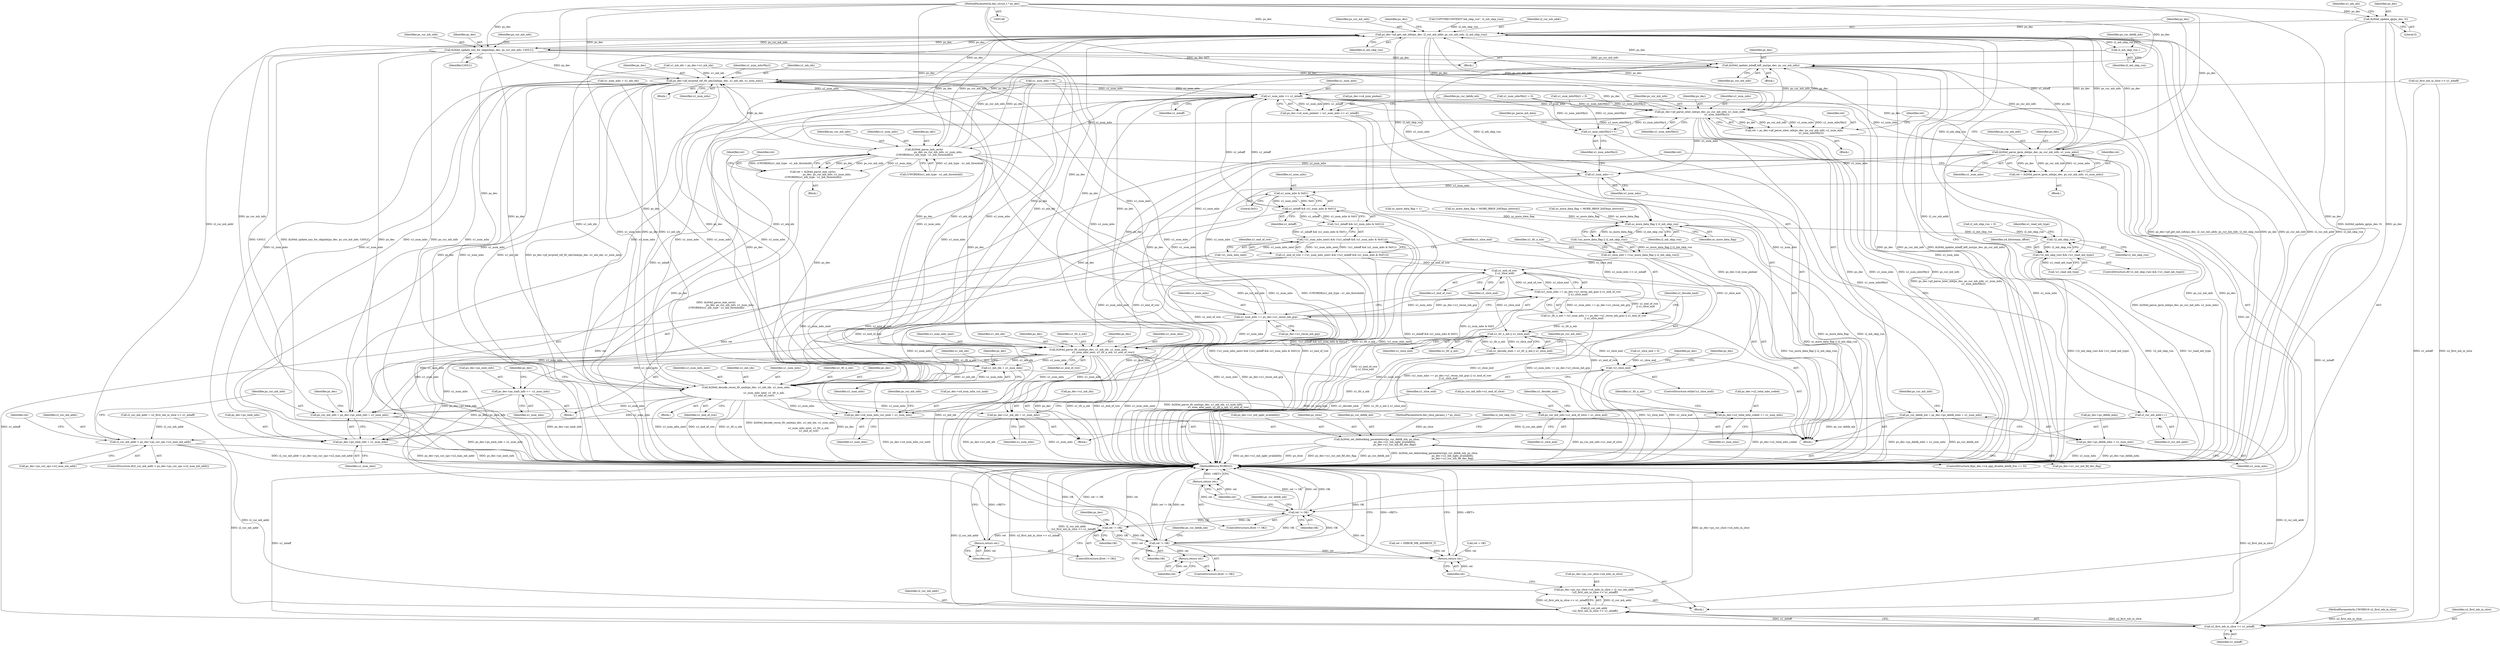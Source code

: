 digraph "0_Android_4a524d3a8ae9aa20c36430008e6bd429443f8f1d_3@API" {
"1000246" [label="(Call,ih264d_update_qp(ps_dec, 0))"];
"1000147" [label="(MethodParameterIn,dec_struct_t * ps_dec)"];
"1000411" [label="(Call,ps_dec->pf_get_mb_info(ps_dec, i2_cur_mb_addr, ps_cur_mb_info, i2_mb_skip_run))"];
"1000480" [label="(Call,ih264d_update_nnz_for_skipmb(ps_dec, ps_cur_mb_info, CAVLC))"];
"1000680" [label="(Call,ih264d_update_mbaff_left_nnz(ps_dec, ps_cur_mb_info))"];
"1000741" [label="(Call,ps_dec->pf_mvpred_ref_tfr_nby2mb(ps_dec, u1_mb_idx, u1_num_mbs))"];
"1000304" [label="(Call,ps_cur_mb_info = ps_dec->ps_nmb_info + u1_num_mbs)"];
"1000306" [label="(Call,ps_dec->ps_nmb_info + u1_num_mbs)"];
"1000311" [label="(Call,ps_dec->u4_num_mbs_cur_nmb = u1_num_mbs)"];
"1000325" [label="(Call,u1_num_mbs >> u1_mbaff)"];
"1000321" [label="(Call,ps_dec->u4_num_pmbair = (u1_num_mbs >> u1_mbaff))"];
"1000328" [label="(Call,ps_cur_deblk_mb = ps_dec->ps_deblk_mbn + u1_num_mbs)"];
"1000422" [label="(Call,ih264d_set_deblocking_parameters(ps_cur_deblk_mb, ps_slice,\n                                             ps_dec->u1_mb_ngbr_availablity,\n                                             ps_dec->u1_cur_mb_fld_dec_flag))"];
"1000330" [label="(Call,ps_dec->ps_deblk_mbn + u1_num_mbs)"];
"1000583" [label="(Call,ps_dec->pf_parse_inter_mb(ps_dec, ps_cur_mb_info, u1_num_mbs,\n                                          u1_num_mbsNby2))"];
"1000581" [label="(Call,ret = ps_dec->pf_parse_inter_mb(ps_dec, ps_cur_mb_info, u1_num_mbs,\n                                          u1_num_mbsNby2))"];
"1000589" [label="(Call,ret != OK)"];
"1000592" [label="(Return,return ret;)"];
"1000632" [label="(Call,ret != OK)"];
"1000635" [label="(Return,return ret;)"];
"1000656" [label="(Call,ret != OK)"];
"1000659" [label="(Return,return ret;)"];
"1000824" [label="(Return,return ret;)"];
"1000685" [label="(Call,u1_num_mbs++)"];
"1000708" [label="(Call,u1_num_mbs & 0x01)"];
"1000706" [label="(Call,u1_mbaff && (u1_num_mbs & 0x01))"];
"1000705" [label="(Call,!(u1_mbaff && (u1_num_mbs & 0x01)))"];
"1000702" [label="(Call,(!u1_num_mbs_next) && (!(u1_mbaff && (u1_num_mbs & 0x01))))"];
"1000700" [label="(Call,u1_end_of_row = (!u1_num_mbs_next) && (!(u1_mbaff && (u1_num_mbs & 0x01))))"];
"1000725" [label="(Call,u1_end_of_row\n || u1_slice_end)"];
"1000719" [label="(Call,(u1_num_mbs == ps_dec->u1_recon_mb_grp) || u1_end_of_row\n || u1_slice_end)"];
"1000717" [label="(Call,u1_tfr_n_mb = (u1_num_mbs == ps_dec->u1_recon_mb_grp) || u1_end_of_row\n || u1_slice_end)"];
"1000730" [label="(Call,u1_tfr_n_mb || u1_slice_end)"];
"1000280" [label="(Call,!u1_slice_end)"];
"1000728" [label="(Call,u1_decode_nmb = u1_tfr_n_mb || u1_slice_end)"];
"1000733" [label="(Call,ps_cur_mb_info->u1_end_of_slice = u1_slice_end)"];
"1000769" [label="(Call,ih264d_parse_tfr_nmb(ps_dec, u1_mb_idx, u1_num_mbs,\n                                     u1_num_mbs_next, u1_tfr_n_mb, u1_end_of_row))"];
"1000776" [label="(Call,ps_dec->ps_nmb_info +=  u1_num_mbs)"];
"1000790" [label="(Call,ps_dec->u2_total_mbs_coded += u1_num_mbs)"];
"1000800" [label="(Call,u1_mb_idx = u1_num_mbs)"];
"1000783" [label="(Call,ih264d_decode_recon_tfr_nmb(ps_dec, u1_mb_idx, u1_num_mbs,\n\n                                             u1_num_mbs_next, u1_tfr_n_mb,\n                                             u1_end_of_row))"];
"1000803" [label="(Call,ps_dec->u1_mb_idx = u1_num_mbs)"];
"1000821" [label="(Call,u2_first_mb_in_slice << u1_mbaff)"];
"1000819" [label="(Call,i2_cur_mb_addr\n - (u2_first_mb_in_slice << u1_mbaff))"];
"1000813" [label="(Call,ps_dec->ps_cur_slice->u4_mbs_in_slice = i2_cur_mb_addr\n - (u2_first_mb_in_slice << u1_mbaff))"];
"1000720" [label="(Call,u1_num_mbs == ps_dec->u1_recon_mb_grp)"];
"1000687" [label="(Call,u1_num_mbsNby2++)"];
"1000627" [label="(Call,ih264d_parse_ipcm_mb(ps_dec, ps_cur_mb_info, u1_num_mbs))"];
"1000625" [label="(Call,ret = ih264d_parse_ipcm_mb(ps_dec, ps_cur_mb_info, u1_num_mbs))"];
"1000646" [label="(Call,ih264d_parse_imb_cavlc(\n                                    ps_dec, ps_cur_mb_info, u1_num_mbs,\n (UWORD8)(u1_mb_type - u1_mb_threshold)))"];
"1000644" [label="(Call,ret = ih264d_parse_imb_cavlc(\n                                    ps_dec, ps_cur_mb_info, u1_num_mbs,\n (UWORD8)(u1_mb_type - u1_mb_threshold)))"];
"1000496" [label="(Call,i2_mb_skip_run--)"];
"1000714" [label="(Call,uc_more_data_flag || i2_mb_skip_run)"];
"1000352" [label="(Call,!i2_mb_skip_run)"];
"1000351" [label="(Call,(!i2_mb_skip_run) && (!u1_read_mb_type))"];
"1000713" [label="(Call,!(uc_more_data_flag || i2_mb_skip_run))"];
"1000711" [label="(Call,u1_slice_end = (!(uc_more_data_flag || i2_mb_skip_run)))"];
"1000683" [label="(Call,i2_cur_mb_addr++)"];
"1000292" [label="(Call,i2_cur_mb_addr > ps_dec->ps_cur_sps->u2_max_mb_addr)"];
"1000801" [label="(Identifier,u1_mb_idx)"];
"1000769" [label="(Call,ih264d_parse_tfr_nmb(ps_dec, u1_mb_idx, u1_num_mbs,\n                                     u1_num_mbs_next, u1_tfr_n_mb, u1_end_of_row))"];
"1000639" [label="(Identifier,ps_dec)"];
"1000778" [label="(Identifier,ps_dec)"];
"1000666" [label="(Call,uc_more_data_flag = MORE_RBSP_DATA(ps_bitstrm))"];
"1000414" [label="(Identifier,ps_cur_mb_info)"];
"1000706" [label="(Call,u1_mbaff && (u1_num_mbs & 0x01))"];
"1000583" [label="(Call,ps_dec->pf_parse_inter_mb(ps_dec, ps_cur_mb_info, u1_num_mbs,\n                                          u1_num_mbsNby2))"];
"1000775" [label="(Identifier,u1_end_of_row)"];
"1000800" [label="(Call,u1_mb_idx = u1_num_mbs)"];
"1000633" [label="(Identifier,ret)"];
"1000710" [label="(Literal,0x01)"];
"1000721" [label="(Identifier,u1_num_mbs)"];
"1000281" [label="(Identifier,u1_slice_end)"];
"1000649" [label="(Identifier,u1_num_mbs)"];
"1000270" [label="(Call,i2_mb_skip_run = 0)"];
"1000717" [label="(Call,u1_tfr_n_mb = (u1_num_mbs == ps_dec->u1_recon_mb_grp) || u1_end_of_row\n || u1_slice_end)"];
"1000659" [label="(Return,return ret;)"];
"1000716" [label="(Identifier,i2_mb_skip_run)"];
"1000713" [label="(Call,!(uc_more_data_flag || i2_mb_skip_run))"];
"1000708" [label="(Call,u1_num_mbs & 0x01)"];
"1000248" [label="(Literal,0)"];
"1000585" [label="(Identifier,ps_cur_mb_info)"];
"1000351" [label="(Call,(!i2_mb_skip_run) && (!u1_read_mb_type))"];
"1000334" [label="(Identifier,u1_num_mbs)"];
"1000681" [label="(Identifier,ps_dec)"];
"1000737" [label="(Identifier,u1_slice_end)"];
"1000634" [label="(Identifier,OK)"];
"1000423" [label="(Identifier,ps_cur_deblk_mb)"];
"1000632" [label="(Call,ret != OK)"];
"1000482" [label="(Identifier,ps_cur_mb_info)"];
"1000150" [label="(Block,)"];
"1000419" [label="(Identifier,ps_dec)"];
"1000823" [label="(Identifier,u1_mbaff)"];
"1000730" [label="(Call,u1_tfr_n_mb || u1_slice_end)"];
"1000280" [label="(Call,!u1_slice_end)"];
"1000785" [label="(Identifier,u1_mb_idx)"];
"1000777" [label="(Call,ps_dec->ps_nmb_info)"];
"1000355" [label="(Identifier,u1_read_mb_type)"];
"1000311" [label="(Call,ps_dec->u4_num_mbs_cur_nmb = u1_num_mbs)"];
"1000714" [label="(Call,uc_more_data_flag || i2_mb_skip_run)"];
"1000321" [label="(Call,ps_dec->u4_num_pmbair = (u1_num_mbs >> u1_mbaff))"];
"1000596" [label="(Identifier,ps_cur_deblk_mb)"];
"1000782" [label="(Block,)"];
"1000722" [label="(Call,ps_dec->u1_recon_mb_grp)"];
"1000587" [label="(Identifier,u1_num_mbsNby2)"];
"1000824" [label="(Return,return ret;)"];
"1000700" [label="(Call,u1_end_of_row = (!u1_num_mbs_next) && (!(u1_mbaff && (u1_num_mbs & 0x01))))"];
"1000246" [label="(Call,ih264d_update_qp(ps_dec, 0))"];
"1000627" [label="(Call,ih264d_parse_ipcm_mb(ps_dec, ps_cur_mb_info, u1_num_mbs))"];
"1000807" [label="(Identifier,u1_num_mbs)"];
"1000796" [label="(Identifier,u1_tfr_n_mb)"];
"1000331" [label="(Call,ps_dec->ps_deblk_mbn)"];
"1000786" [label="(Identifier,u1_num_mbs)"];
"1000804" [label="(Call,ps_dec->u1_mb_idx)"];
"1000728" [label="(Call,u1_decode_nmb = u1_tfr_n_mb || u1_slice_end)"];
"1000683" [label="(Call,i2_cur_mb_addr++)"];
"1000247" [label="(Identifier,ps_dec)"];
"1000727" [label="(Identifier,u1_slice_end)"];
"1000279" [label="(ControlStructure,while(!u1_slice_end))"];
"1000687" [label="(Call,u1_num_mbsNby2++)"];
"1000588" [label="(ControlStructure,if(ret != OK))"];
"1000746" [label="(Identifier,u1_num_mbsNby2)"];
"1000584" [label="(Identifier,ps_dec)"];
"1000745" [label="(Call,u1_num_mbsNby2 = 0)"];
"1000496" [label="(Call,i2_mb_skip_run--)"];
"1000313" [label="(Identifier,ps_dec)"];
"1000788" [label="(Identifier,u1_tfr_n_mb)"];
"1000147" [label="(MethodParameterIn,dec_struct_t * ps_dec)"];
"1000682" [label="(Identifier,ps_cur_mb_info)"];
"1000148" [label="(MethodParameterIn,dec_slice_params_t * ps_slice)"];
"1000732" [label="(Identifier,u1_slice_end)"];
"1000790" [label="(Call,ps_dec->u2_total_mbs_coded += u1_num_mbs)"];
"1000720" [label="(Call,u1_num_mbs == ps_dec->u1_recon_mb_grp)"];
"1000636" [label="(Identifier,ret)"];
"1000726" [label="(Identifier,u1_end_of_row)"];
"1000690" [label="(Identifier,ps_parse_mb_data)"];
"1000326" [label="(Identifier,u1_num_mbs)"];
"1000433" [label="(Block,)"];
"1000415" [label="(Identifier,i2_mb_skip_run)"];
"1000359" [label="(Identifier,u4_bitstream_offset)"];
"1000168" [label="(Call,u1_slice_end = 0)"];
"1000401" [label="(Call,COPYTHECONTEXT(\"mb_skip_run\", i2_mb_skip_run))"];
"1000805" [label="(Identifier,ps_dec)"];
"1000814" [label="(Call,ps_dec->ps_cur_slice->u4_mbs_in_slice)"];
"1000718" [label="(Identifier,u1_tfr_n_mb)"];
"1000702" [label="(Call,(!u1_num_mbs_next) && (!(u1_mbaff && (u1_num_mbs & 0x01))))"];
"1000734" [label="(Call,ps_cur_mb_info->u1_end_of_slice)"];
"1000789" [label="(Identifier,u1_end_of_row)"];
"1000743" [label="(Identifier,u1_mb_idx)"];
"1000593" [label="(Identifier,ret)"];
"1000304" [label="(Call,ps_cur_mb_info = ps_dec->ps_nmb_info + u1_num_mbs)"];
"1000644" [label="(Call,ret = ih264d_parse_imb_cavlc(\n                                    ps_dec, ps_cur_mb_info, u1_num_mbs,\n (UWORD8)(u1_mb_type - u1_mb_threshold)))"];
"1000286" [label="(Identifier,ps_dec)"];
"1000655" [label="(ControlStructure,if(ret != OK))"];
"1000774" [label="(Identifier,u1_tfr_n_mb)"];
"1000273" [label="(Call,uc_more_data_flag = 1)"];
"1000312" [label="(Call,ps_dec->u4_num_mbs_cur_nmb)"];
"1000149" [label="(MethodParameterIn,UWORD16 u2_first_mb_in_slice)"];
"1000315" [label="(Identifier,u1_num_mbs)"];
"1000581" [label="(Call,ret = ps_dec->pf_parse_inter_mb(ps_dec, ps_cur_mb_info, u1_num_mbs,\n                                          u1_num_mbsNby2))"];
"1000267" [label="(Call,u2_first_mb_in_slice << u1_mbaff)"];
"1000592" [label="(Return,return ret;)"];
"1000250" [label="(Identifier,u1_mb_idx)"];
"1000711" [label="(Call,u1_slice_end = (!(uc_more_data_flag || i2_mb_skip_run)))"];
"1000480" [label="(Call,ih264d_update_nnz_for_skipmb(ps_dec, ps_cur_mb_info, CAVLC))"];
"1000432" [label="(Identifier,i2_mb_skip_run)"];
"1000688" [label="(Identifier,u1_num_mbsNby2)"];
"1000733" [label="(Call,ps_cur_mb_info->u1_end_of_slice = u1_slice_end)"];
"1000350" [label="(ControlStructure,if((!i2_mb_skip_run) && (!u1_read_mb_type)))"];
"1000328" [label="(Call,ps_cur_deblk_mb = ps_dec->ps_deblk_mbn + u1_num_mbs)"];
"1000327" [label="(Identifier,u1_mbaff)"];
"1000822" [label="(Identifier,u2_first_mb_in_slice)"];
"1000685" [label="(Call,u1_num_mbs++)"];
"1000791" [label="(Call,ps_dec->u2_total_mbs_coded)"];
"1000770" [label="(Identifier,ps_dec)"];
"1000712" [label="(Identifier,u1_slice_end)"];
"1000647" [label="(Identifier,ps_dec)"];
"1000481" [label="(Identifier,ps_dec)"];
"1000650" [label="(Call,(UWORD8)(u1_mb_type - u1_mb_threshold))"];
"1000318" [label="(Identifier,ps_cur_mb_info)"];
"1000741" [label="(Call,ps_dec->pf_mvpred_ref_tfr_nby2mb(ps_dec, u1_mb_idx, u1_num_mbs))"];
"1000792" [label="(Identifier,ps_dec)"];
"1000802" [label="(Identifier,u1_num_mbs)"];
"1000729" [label="(Identifier,u1_decode_nmb)"];
"1000663" [label="(Identifier,ps_cur_deblk_mb)"];
"1000411" [label="(Call,ps_dec->pf_get_mb_info(ps_dec, i2_cur_mb_addr, ps_cur_mb_info, i2_mb_skip_run))"];
"1000703" [label="(Call,!u1_num_mbs_next)"];
"1000701" [label="(Identifier,u1_end_of_row)"];
"1000819" [label="(Call,i2_cur_mb_addr\n - (u2_first_mb_in_slice << u1_mbaff))"];
"1000820" [label="(Identifier,i2_cur_mb_addr)"];
"1000617" [label="(Block,)"];
"1000294" [label="(Call,ps_dec->ps_cur_sps->u2_max_mb_addr)"];
"1000282" [label="(Block,)"];
"1000305" [label="(Identifier,ps_cur_mb_info)"];
"1000740" [label="(Block,)"];
"1000744" [label="(Identifier,u1_num_mbs)"];
"1000292" [label="(Call,i2_cur_mb_addr > ps_dec->ps_cur_sps->u2_max_mb_addr)"];
"1000742" [label="(Identifier,ps_dec)"];
"1000735" [label="(Identifier,ps_cur_mb_info)"];
"1000582" [label="(Identifier,ret)"];
"1000784" [label="(Identifier,ps_dec)"];
"1000672" [label="(Identifier,ps_cur_deblk_mb)"];
"1000645" [label="(Identifier,ret)"];
"1000686" [label="(Identifier,u1_num_mbs)"];
"1000629" [label="(Identifier,ps_cur_mb_info)"];
"1000483" [label="(Identifier,CAVLC)"];
"1000325" [label="(Call,u1_num_mbs >> u1_mbaff)"];
"1000803" [label="(Call,ps_dec->u1_mb_idx = u1_num_mbs)"];
"1000825" [label="(Identifier,ret)"];
"1000209" [label="(Call,ret = OK)"];
"1000797" [label="(Call,u1_num_mbs = 0)"];
"1000794" [label="(Identifier,u1_num_mbs)"];
"1000353" [label="(Identifier,i2_mb_skip_run)"];
"1000731" [label="(Identifier,u1_tfr_n_mb)"];
"1000307" [label="(Call,ps_dec->ps_nmb_info)"];
"1000628" [label="(Identifier,ps_dec)"];
"1000630" [label="(Identifier,u1_num_mbs)"];
"1000249" [label="(Call,u1_mb_idx = ps_dec->u1_mb_idx)"];
"1000715" [label="(Identifier,uc_more_data_flag)"];
"1000487" [label="(Identifier,ps_cur_mb_info)"];
"1000625" [label="(Call,ret = ih264d_parse_ipcm_mb(ps_dec, ps_cur_mb_info, u1_num_mbs))"];
"1000643" [label="(Block,)"];
"1000631" [label="(ControlStructure,if(ret != OK))"];
"1000813" [label="(Call,ps_dec->ps_cur_slice->u4_mbs_in_slice = i2_cur_mb_addr\n - (u2_first_mb_in_slice << u1_mbaff))"];
"1000300" [label="(Call,ret = ERROR_MB_ADDRESS_T)"];
"1000293" [label="(Identifier,i2_cur_mb_addr)"];
"1000416" [label="(ControlStructure,if(ps_dec->u4_app_disable_deblk_frm == 0))"];
"1000707" [label="(Identifier,u1_mbaff)"];
"1000626" [label="(Identifier,ret)"];
"1000306" [label="(Call,ps_dec->ps_nmb_info + u1_num_mbs)"];
"1000425" [label="(Call,ps_dec->u1_mb_ngbr_availablity)"];
"1000301" [label="(Identifier,ret)"];
"1000646" [label="(Call,ih264d_parse_imb_cavlc(\n                                    ps_dec, ps_cur_mb_info, u1_num_mbs,\n (UWORD8)(u1_mb_type - u1_mb_threshold)))"];
"1000739" [label="(Identifier,u1_decode_nmb)"];
"1000428" [label="(Call,ps_dec->u1_cur_mb_fld_dec_flag)"];
"1000322" [label="(Call,ps_dec->u4_num_pmbair)"];
"1000719" [label="(Call,(u1_num_mbs == ps_dec->u1_recon_mb_grp) || u1_end_of_row\n || u1_slice_end)"];
"1000413" [label="(Identifier,i2_cur_mb_addr)"];
"1000590" [label="(Identifier,ret)"];
"1000330" [label="(Call,ps_dec->ps_deblk_mbn + u1_num_mbs)"];
"1000354" [label="(Call,!u1_read_mb_type)"];
"1000772" [label="(Identifier,u1_num_mbs)"];
"1000656" [label="(Call,ret != OK)"];
"1000810" [label="(Identifier,ps_dec)"];
"1000783" [label="(Call,ih264d_decode_recon_tfr_nmb(ps_dec, u1_mb_idx, u1_num_mbs,\n\n                                             u1_num_mbs_next, u1_tfr_n_mb,\n                                             u1_end_of_row))"];
"1000329" [label="(Identifier,ps_cur_deblk_mb)"];
"1000705" [label="(Call,!(u1_mbaff && (u1_num_mbs & 0x01)))"];
"1000589" [label="(Call,ret != OK)"];
"1000352" [label="(Call,!i2_mb_skip_run)"];
"1000291" [label="(ControlStructure,if(i2_cur_mb_addr > ps_dec->ps_cur_sps->u2_max_mb_addr))"];
"1000763" [label="(Block,)"];
"1000773" [label="(Identifier,u1_num_mbs_next)"];
"1000310" [label="(Identifier,u1_num_mbs)"];
"1000265" [label="(Call,i2_cur_mb_addr = u2_first_mb_in_slice << u1_mbaff)"];
"1000424" [label="(Identifier,ps_slice)"];
"1000412" [label="(Identifier,ps_dec)"];
"1000657" [label="(Identifier,ret)"];
"1000404" [label="(Call,uc_more_data_flag = MORE_RBSP_DATA(ps_bitstrm))"];
"1000780" [label="(Identifier,u1_num_mbs)"];
"1000658" [label="(Identifier,OK)"];
"1000586" [label="(Identifier,u1_num_mbs)"];
"1000771" [label="(Identifier,u1_mb_idx)"];
"1000648" [label="(Identifier,ps_cur_mb_info)"];
"1000768" [label="(Block,)"];
"1000679" [label="(Block,)"];
"1000660" [label="(Identifier,ret)"];
"1000337" [label="(Identifier,ps_cur_mb_info)"];
"1000573" [label="(Block,)"];
"1000591" [label="(Identifier,OK)"];
"1000635" [label="(Return,return ret;)"];
"1000497" [label="(Identifier,i2_mb_skip_run)"];
"1000684" [label="(Identifier,i2_cur_mb_addr)"];
"1000787" [label="(Identifier,u1_num_mbs_next)"];
"1000826" [label="(MethodReturn,WORD32)"];
"1000680" [label="(Call,ih264d_update_mbaff_left_nnz(ps_dec, ps_cur_mb_info))"];
"1000709" [label="(Identifier,u1_num_mbs)"];
"1000821" [label="(Call,u2_first_mb_in_slice << u1_mbaff)"];
"1000254" [label="(Call,u1_num_mbs = u1_mb_idx)"];
"1000257" [label="(Call,u1_num_mbsNby2 = 0)"];
"1000776" [label="(Call,ps_dec->ps_nmb_info +=  u1_num_mbs)"];
"1000725" [label="(Call,u1_end_of_row\n || u1_slice_end)"];
"1000422" [label="(Call,ih264d_set_deblocking_parameters(ps_cur_deblk_mb, ps_slice,\n                                             ps_dec->u1_mb_ngbr_availablity,\n                                             ps_dec->u1_cur_mb_fld_dec_flag))"];
"1000246" -> "1000150"  [label="AST: "];
"1000246" -> "1000248"  [label="CFG: "];
"1000247" -> "1000246"  [label="AST: "];
"1000248" -> "1000246"  [label="AST: "];
"1000250" -> "1000246"  [label="CFG: "];
"1000246" -> "1000826"  [label="DDG: ih264d_update_qp(ps_dec, 0)"];
"1000246" -> "1000826"  [label="DDG: ps_dec"];
"1000147" -> "1000246"  [label="DDG: ps_dec"];
"1000246" -> "1000411"  [label="DDG: ps_dec"];
"1000147" -> "1000146"  [label="AST: "];
"1000147" -> "1000826"  [label="DDG: ps_dec"];
"1000147" -> "1000411"  [label="DDG: ps_dec"];
"1000147" -> "1000480"  [label="DDG: ps_dec"];
"1000147" -> "1000583"  [label="DDG: ps_dec"];
"1000147" -> "1000627"  [label="DDG: ps_dec"];
"1000147" -> "1000646"  [label="DDG: ps_dec"];
"1000147" -> "1000680"  [label="DDG: ps_dec"];
"1000147" -> "1000741"  [label="DDG: ps_dec"];
"1000147" -> "1000769"  [label="DDG: ps_dec"];
"1000147" -> "1000783"  [label="DDG: ps_dec"];
"1000411" -> "1000282"  [label="AST: "];
"1000411" -> "1000415"  [label="CFG: "];
"1000412" -> "1000411"  [label="AST: "];
"1000413" -> "1000411"  [label="AST: "];
"1000414" -> "1000411"  [label="AST: "];
"1000415" -> "1000411"  [label="AST: "];
"1000419" -> "1000411"  [label="CFG: "];
"1000411" -> "1000826"  [label="DDG: ps_dec->pf_get_mb_info(ps_dec, i2_cur_mb_addr, ps_cur_mb_info, i2_mb_skip_run)"];
"1000411" -> "1000826"  [label="DDG: ps_dec"];
"1000411" -> "1000826"  [label="DDG: ps_cur_mb_info"];
"1000411" -> "1000826"  [label="DDG: i2_cur_mb_addr"];
"1000411" -> "1000826"  [label="DDG: i2_mb_skip_run"];
"1000741" -> "1000411"  [label="DDG: ps_dec"];
"1000680" -> "1000411"  [label="DDG: ps_dec"];
"1000646" -> "1000411"  [label="DDG: ps_dec"];
"1000583" -> "1000411"  [label="DDG: ps_dec"];
"1000627" -> "1000411"  [label="DDG: ps_dec"];
"1000480" -> "1000411"  [label="DDG: ps_dec"];
"1000783" -> "1000411"  [label="DDG: ps_dec"];
"1000769" -> "1000411"  [label="DDG: ps_dec"];
"1000292" -> "1000411"  [label="DDG: i2_cur_mb_addr"];
"1000304" -> "1000411"  [label="DDG: ps_cur_mb_info"];
"1000352" -> "1000411"  [label="DDG: i2_mb_skip_run"];
"1000401" -> "1000411"  [label="DDG: i2_mb_skip_run"];
"1000411" -> "1000480"  [label="DDG: ps_dec"];
"1000411" -> "1000480"  [label="DDG: ps_cur_mb_info"];
"1000411" -> "1000496"  [label="DDG: i2_mb_skip_run"];
"1000411" -> "1000583"  [label="DDG: ps_dec"];
"1000411" -> "1000583"  [label="DDG: ps_cur_mb_info"];
"1000411" -> "1000627"  [label="DDG: ps_dec"];
"1000411" -> "1000627"  [label="DDG: ps_cur_mb_info"];
"1000411" -> "1000646"  [label="DDG: ps_dec"];
"1000411" -> "1000646"  [label="DDG: ps_cur_mb_info"];
"1000411" -> "1000683"  [label="DDG: i2_cur_mb_addr"];
"1000411" -> "1000714"  [label="DDG: i2_mb_skip_run"];
"1000480" -> "1000433"  [label="AST: "];
"1000480" -> "1000483"  [label="CFG: "];
"1000481" -> "1000480"  [label="AST: "];
"1000482" -> "1000480"  [label="AST: "];
"1000483" -> "1000480"  [label="AST: "];
"1000487" -> "1000480"  [label="CFG: "];
"1000480" -> "1000826"  [label="DDG: CAVLC"];
"1000480" -> "1000826"  [label="DDG: ih264d_update_nnz_for_skipmb(ps_dec, ps_cur_mb_info, CAVLC)"];
"1000480" -> "1000826"  [label="DDG: ps_dec"];
"1000480" -> "1000826"  [label="DDG: ps_cur_mb_info"];
"1000480" -> "1000680"  [label="DDG: ps_dec"];
"1000480" -> "1000680"  [label="DDG: ps_cur_mb_info"];
"1000480" -> "1000741"  [label="DDG: ps_dec"];
"1000480" -> "1000769"  [label="DDG: ps_dec"];
"1000480" -> "1000783"  [label="DDG: ps_dec"];
"1000680" -> "1000679"  [label="AST: "];
"1000680" -> "1000682"  [label="CFG: "];
"1000681" -> "1000680"  [label="AST: "];
"1000682" -> "1000680"  [label="AST: "];
"1000684" -> "1000680"  [label="CFG: "];
"1000680" -> "1000826"  [label="DDG: ps_dec"];
"1000680" -> "1000826"  [label="DDG: ps_cur_mb_info"];
"1000680" -> "1000826"  [label="DDG: ih264d_update_mbaff_left_nnz(ps_dec, ps_cur_mb_info)"];
"1000646" -> "1000680"  [label="DDG: ps_dec"];
"1000646" -> "1000680"  [label="DDG: ps_cur_mb_info"];
"1000583" -> "1000680"  [label="DDG: ps_dec"];
"1000583" -> "1000680"  [label="DDG: ps_cur_mb_info"];
"1000627" -> "1000680"  [label="DDG: ps_dec"];
"1000627" -> "1000680"  [label="DDG: ps_cur_mb_info"];
"1000680" -> "1000741"  [label="DDG: ps_dec"];
"1000680" -> "1000769"  [label="DDG: ps_dec"];
"1000680" -> "1000783"  [label="DDG: ps_dec"];
"1000741" -> "1000740"  [label="AST: "];
"1000741" -> "1000744"  [label="CFG: "];
"1000742" -> "1000741"  [label="AST: "];
"1000743" -> "1000741"  [label="AST: "];
"1000744" -> "1000741"  [label="AST: "];
"1000746" -> "1000741"  [label="CFG: "];
"1000741" -> "1000826"  [label="DDG: ps_dec"];
"1000741" -> "1000826"  [label="DDG: u1_num_mbs"];
"1000741" -> "1000826"  [label="DDG: u1_mb_idx"];
"1000741" -> "1000826"  [label="DDG: ps_dec->pf_mvpred_ref_tfr_nby2mb(ps_dec, u1_mb_idx, u1_num_mbs)"];
"1000741" -> "1000304"  [label="DDG: u1_num_mbs"];
"1000741" -> "1000306"  [label="DDG: u1_num_mbs"];
"1000741" -> "1000311"  [label="DDG: u1_num_mbs"];
"1000741" -> "1000325"  [label="DDG: u1_num_mbs"];
"1000646" -> "1000741"  [label="DDG: ps_dec"];
"1000583" -> "1000741"  [label="DDG: ps_dec"];
"1000627" -> "1000741"  [label="DDG: ps_dec"];
"1000800" -> "1000741"  [label="DDG: u1_mb_idx"];
"1000249" -> "1000741"  [label="DDG: u1_mb_idx"];
"1000720" -> "1000741"  [label="DDG: u1_num_mbs"];
"1000741" -> "1000769"  [label="DDG: ps_dec"];
"1000741" -> "1000769"  [label="DDG: u1_mb_idx"];
"1000741" -> "1000769"  [label="DDG: u1_num_mbs"];
"1000741" -> "1000783"  [label="DDG: ps_dec"];
"1000741" -> "1000783"  [label="DDG: u1_mb_idx"];
"1000741" -> "1000783"  [label="DDG: u1_num_mbs"];
"1000304" -> "1000282"  [label="AST: "];
"1000304" -> "1000306"  [label="CFG: "];
"1000305" -> "1000304"  [label="AST: "];
"1000306" -> "1000304"  [label="AST: "];
"1000313" -> "1000304"  [label="CFG: "];
"1000304" -> "1000826"  [label="DDG: ps_dec->ps_nmb_info + u1_num_mbs"];
"1000776" -> "1000304"  [label="DDG: ps_dec->ps_nmb_info"];
"1000720" -> "1000304"  [label="DDG: u1_num_mbs"];
"1000254" -> "1000304"  [label="DDG: u1_num_mbs"];
"1000797" -> "1000304"  [label="DDG: u1_num_mbs"];
"1000783" -> "1000304"  [label="DDG: u1_num_mbs"];
"1000769" -> "1000304"  [label="DDG: u1_num_mbs"];
"1000306" -> "1000310"  [label="CFG: "];
"1000307" -> "1000306"  [label="AST: "];
"1000310" -> "1000306"  [label="AST: "];
"1000306" -> "1000826"  [label="DDG: ps_dec->ps_nmb_info"];
"1000776" -> "1000306"  [label="DDG: ps_dec->ps_nmb_info"];
"1000720" -> "1000306"  [label="DDG: u1_num_mbs"];
"1000254" -> "1000306"  [label="DDG: u1_num_mbs"];
"1000797" -> "1000306"  [label="DDG: u1_num_mbs"];
"1000783" -> "1000306"  [label="DDG: u1_num_mbs"];
"1000769" -> "1000306"  [label="DDG: u1_num_mbs"];
"1000311" -> "1000282"  [label="AST: "];
"1000311" -> "1000315"  [label="CFG: "];
"1000312" -> "1000311"  [label="AST: "];
"1000315" -> "1000311"  [label="AST: "];
"1000318" -> "1000311"  [label="CFG: "];
"1000311" -> "1000826"  [label="DDG: ps_dec->u4_num_mbs_cur_nmb"];
"1000720" -> "1000311"  [label="DDG: u1_num_mbs"];
"1000254" -> "1000311"  [label="DDG: u1_num_mbs"];
"1000797" -> "1000311"  [label="DDG: u1_num_mbs"];
"1000783" -> "1000311"  [label="DDG: u1_num_mbs"];
"1000769" -> "1000311"  [label="DDG: u1_num_mbs"];
"1000325" -> "1000321"  [label="AST: "];
"1000325" -> "1000327"  [label="CFG: "];
"1000326" -> "1000325"  [label="AST: "];
"1000327" -> "1000325"  [label="AST: "];
"1000321" -> "1000325"  [label="CFG: "];
"1000325" -> "1000826"  [label="DDG: u1_mbaff"];
"1000325" -> "1000321"  [label="DDG: u1_num_mbs"];
"1000325" -> "1000321"  [label="DDG: u1_mbaff"];
"1000720" -> "1000325"  [label="DDG: u1_num_mbs"];
"1000254" -> "1000325"  [label="DDG: u1_num_mbs"];
"1000797" -> "1000325"  [label="DDG: u1_num_mbs"];
"1000783" -> "1000325"  [label="DDG: u1_num_mbs"];
"1000769" -> "1000325"  [label="DDG: u1_num_mbs"];
"1000267" -> "1000325"  [label="DDG: u1_mbaff"];
"1000706" -> "1000325"  [label="DDG: u1_mbaff"];
"1000325" -> "1000328"  [label="DDG: u1_num_mbs"];
"1000325" -> "1000330"  [label="DDG: u1_num_mbs"];
"1000325" -> "1000583"  [label="DDG: u1_num_mbs"];
"1000325" -> "1000627"  [label="DDG: u1_num_mbs"];
"1000325" -> "1000646"  [label="DDG: u1_num_mbs"];
"1000325" -> "1000685"  [label="DDG: u1_num_mbs"];
"1000325" -> "1000706"  [label="DDG: u1_mbaff"];
"1000325" -> "1000821"  [label="DDG: u1_mbaff"];
"1000321" -> "1000282"  [label="AST: "];
"1000322" -> "1000321"  [label="AST: "];
"1000329" -> "1000321"  [label="CFG: "];
"1000321" -> "1000826"  [label="DDG: ps_dec->u4_num_pmbair"];
"1000321" -> "1000826"  [label="DDG: u1_num_mbs >> u1_mbaff"];
"1000328" -> "1000282"  [label="AST: "];
"1000328" -> "1000330"  [label="CFG: "];
"1000329" -> "1000328"  [label="AST: "];
"1000330" -> "1000328"  [label="AST: "];
"1000337" -> "1000328"  [label="CFG: "];
"1000328" -> "1000826"  [label="DDG: ps_cur_deblk_mb"];
"1000328" -> "1000826"  [label="DDG: ps_dec->ps_deblk_mbn + u1_num_mbs"];
"1000328" -> "1000422"  [label="DDG: ps_cur_deblk_mb"];
"1000422" -> "1000416"  [label="AST: "];
"1000422" -> "1000428"  [label="CFG: "];
"1000423" -> "1000422"  [label="AST: "];
"1000424" -> "1000422"  [label="AST: "];
"1000425" -> "1000422"  [label="AST: "];
"1000428" -> "1000422"  [label="AST: "];
"1000432" -> "1000422"  [label="CFG: "];
"1000422" -> "1000826"  [label="DDG: ps_dec->u1_cur_mb_fld_dec_flag"];
"1000422" -> "1000826"  [label="DDG: ps_cur_deblk_mb"];
"1000422" -> "1000826"  [label="DDG: ih264d_set_deblocking_parameters(ps_cur_deblk_mb, ps_slice,\n                                             ps_dec->u1_mb_ngbr_availablity,\n                                             ps_dec->u1_cur_mb_fld_dec_flag)"];
"1000422" -> "1000826"  [label="DDG: ps_dec->u1_mb_ngbr_availablity"];
"1000422" -> "1000826"  [label="DDG: ps_slice"];
"1000148" -> "1000422"  [label="DDG: ps_slice"];
"1000330" -> "1000334"  [label="CFG: "];
"1000331" -> "1000330"  [label="AST: "];
"1000334" -> "1000330"  [label="AST: "];
"1000330" -> "1000826"  [label="DDG: u1_num_mbs"];
"1000330" -> "1000826"  [label="DDG: ps_dec->ps_deblk_mbn"];
"1000583" -> "1000581"  [label="AST: "];
"1000583" -> "1000587"  [label="CFG: "];
"1000584" -> "1000583"  [label="AST: "];
"1000585" -> "1000583"  [label="AST: "];
"1000586" -> "1000583"  [label="AST: "];
"1000587" -> "1000583"  [label="AST: "];
"1000581" -> "1000583"  [label="CFG: "];
"1000583" -> "1000826"  [label="DDG: ps_dec"];
"1000583" -> "1000826"  [label="DDG: u1_num_mbs"];
"1000583" -> "1000826"  [label="DDG: u1_num_mbsNby2"];
"1000583" -> "1000826"  [label="DDG: ps_cur_mb_info"];
"1000583" -> "1000581"  [label="DDG: ps_dec"];
"1000583" -> "1000581"  [label="DDG: ps_cur_mb_info"];
"1000583" -> "1000581"  [label="DDG: u1_num_mbs"];
"1000583" -> "1000581"  [label="DDG: u1_num_mbsNby2"];
"1000745" -> "1000583"  [label="DDG: u1_num_mbsNby2"];
"1000257" -> "1000583"  [label="DDG: u1_num_mbsNby2"];
"1000687" -> "1000583"  [label="DDG: u1_num_mbsNby2"];
"1000583" -> "1000685"  [label="DDG: u1_num_mbs"];
"1000583" -> "1000687"  [label="DDG: u1_num_mbsNby2"];
"1000583" -> "1000769"  [label="DDG: ps_dec"];
"1000583" -> "1000783"  [label="DDG: ps_dec"];
"1000581" -> "1000573"  [label="AST: "];
"1000582" -> "1000581"  [label="AST: "];
"1000590" -> "1000581"  [label="CFG: "];
"1000581" -> "1000826"  [label="DDG: ps_dec->pf_parse_inter_mb(ps_dec, ps_cur_mb_info, u1_num_mbs,\n                                          u1_num_mbsNby2)"];
"1000581" -> "1000589"  [label="DDG: ret"];
"1000589" -> "1000588"  [label="AST: "];
"1000589" -> "1000591"  [label="CFG: "];
"1000590" -> "1000589"  [label="AST: "];
"1000591" -> "1000589"  [label="AST: "];
"1000593" -> "1000589"  [label="CFG: "];
"1000596" -> "1000589"  [label="CFG: "];
"1000589" -> "1000826"  [label="DDG: ret != OK"];
"1000589" -> "1000826"  [label="DDG: ret"];
"1000589" -> "1000826"  [label="DDG: OK"];
"1000656" -> "1000589"  [label="DDG: OK"];
"1000632" -> "1000589"  [label="DDG: OK"];
"1000589" -> "1000592"  [label="DDG: ret"];
"1000589" -> "1000632"  [label="DDG: OK"];
"1000589" -> "1000656"  [label="DDG: OK"];
"1000589" -> "1000824"  [label="DDG: ret"];
"1000592" -> "1000588"  [label="AST: "];
"1000592" -> "1000593"  [label="CFG: "];
"1000593" -> "1000592"  [label="AST: "];
"1000826" -> "1000592"  [label="CFG: "];
"1000592" -> "1000826"  [label="DDG: <RET>"];
"1000593" -> "1000592"  [label="DDG: ret"];
"1000632" -> "1000631"  [label="AST: "];
"1000632" -> "1000634"  [label="CFG: "];
"1000633" -> "1000632"  [label="AST: "];
"1000634" -> "1000632"  [label="AST: "];
"1000636" -> "1000632"  [label="CFG: "];
"1000639" -> "1000632"  [label="CFG: "];
"1000632" -> "1000826"  [label="DDG: ret != OK"];
"1000632" -> "1000826"  [label="DDG: ret"];
"1000632" -> "1000826"  [label="DDG: OK"];
"1000625" -> "1000632"  [label="DDG: ret"];
"1000656" -> "1000632"  [label="DDG: OK"];
"1000632" -> "1000635"  [label="DDG: ret"];
"1000632" -> "1000656"  [label="DDG: OK"];
"1000632" -> "1000824"  [label="DDG: ret"];
"1000635" -> "1000631"  [label="AST: "];
"1000635" -> "1000636"  [label="CFG: "];
"1000636" -> "1000635"  [label="AST: "];
"1000826" -> "1000635"  [label="CFG: "];
"1000635" -> "1000826"  [label="DDG: <RET>"];
"1000636" -> "1000635"  [label="DDG: ret"];
"1000656" -> "1000655"  [label="AST: "];
"1000656" -> "1000658"  [label="CFG: "];
"1000657" -> "1000656"  [label="AST: "];
"1000658" -> "1000656"  [label="AST: "];
"1000660" -> "1000656"  [label="CFG: "];
"1000663" -> "1000656"  [label="CFG: "];
"1000656" -> "1000826"  [label="DDG: ret != OK"];
"1000656" -> "1000826"  [label="DDG: OK"];
"1000656" -> "1000826"  [label="DDG: ret"];
"1000644" -> "1000656"  [label="DDG: ret"];
"1000656" -> "1000659"  [label="DDG: ret"];
"1000656" -> "1000824"  [label="DDG: ret"];
"1000659" -> "1000655"  [label="AST: "];
"1000659" -> "1000660"  [label="CFG: "];
"1000660" -> "1000659"  [label="AST: "];
"1000826" -> "1000659"  [label="CFG: "];
"1000659" -> "1000826"  [label="DDG: <RET>"];
"1000660" -> "1000659"  [label="DDG: ret"];
"1000824" -> "1000150"  [label="AST: "];
"1000824" -> "1000825"  [label="CFG: "];
"1000825" -> "1000824"  [label="AST: "];
"1000826" -> "1000824"  [label="CFG: "];
"1000824" -> "1000826"  [label="DDG: <RET>"];
"1000825" -> "1000824"  [label="DDG: ret"];
"1000209" -> "1000824"  [label="DDG: ret"];
"1000300" -> "1000824"  [label="DDG: ret"];
"1000685" -> "1000282"  [label="AST: "];
"1000685" -> "1000686"  [label="CFG: "];
"1000686" -> "1000685"  [label="AST: "];
"1000688" -> "1000685"  [label="CFG: "];
"1000646" -> "1000685"  [label="DDG: u1_num_mbs"];
"1000627" -> "1000685"  [label="DDG: u1_num_mbs"];
"1000685" -> "1000708"  [label="DDG: u1_num_mbs"];
"1000685" -> "1000720"  [label="DDG: u1_num_mbs"];
"1000708" -> "1000706"  [label="AST: "];
"1000708" -> "1000710"  [label="CFG: "];
"1000709" -> "1000708"  [label="AST: "];
"1000710" -> "1000708"  [label="AST: "];
"1000706" -> "1000708"  [label="CFG: "];
"1000708" -> "1000706"  [label="DDG: u1_num_mbs"];
"1000708" -> "1000706"  [label="DDG: 0x01"];
"1000708" -> "1000720"  [label="DDG: u1_num_mbs"];
"1000706" -> "1000705"  [label="AST: "];
"1000706" -> "1000707"  [label="CFG: "];
"1000707" -> "1000706"  [label="AST: "];
"1000705" -> "1000706"  [label="CFG: "];
"1000706" -> "1000826"  [label="DDG: u1_num_mbs & 0x01"];
"1000706" -> "1000705"  [label="DDG: u1_mbaff"];
"1000706" -> "1000705"  [label="DDG: u1_num_mbs & 0x01"];
"1000706" -> "1000821"  [label="DDG: u1_mbaff"];
"1000705" -> "1000702"  [label="AST: "];
"1000702" -> "1000705"  [label="CFG: "];
"1000705" -> "1000826"  [label="DDG: u1_mbaff && (u1_num_mbs & 0x01)"];
"1000705" -> "1000702"  [label="DDG: u1_mbaff && (u1_num_mbs & 0x01)"];
"1000702" -> "1000700"  [label="AST: "];
"1000702" -> "1000703"  [label="CFG: "];
"1000703" -> "1000702"  [label="AST: "];
"1000700" -> "1000702"  [label="CFG: "];
"1000702" -> "1000826"  [label="DDG: !(u1_mbaff && (u1_num_mbs & 0x01))"];
"1000702" -> "1000826"  [label="DDG: !u1_num_mbs_next"];
"1000702" -> "1000700"  [label="DDG: !u1_num_mbs_next"];
"1000702" -> "1000700"  [label="DDG: !(u1_mbaff && (u1_num_mbs & 0x01))"];
"1000703" -> "1000702"  [label="DDG: u1_num_mbs_next"];
"1000700" -> "1000282"  [label="AST: "];
"1000701" -> "1000700"  [label="AST: "];
"1000712" -> "1000700"  [label="CFG: "];
"1000700" -> "1000826"  [label="DDG: u1_end_of_row"];
"1000700" -> "1000826"  [label="DDG: (!u1_num_mbs_next) && (!(u1_mbaff && (u1_num_mbs & 0x01)))"];
"1000700" -> "1000725"  [label="DDG: u1_end_of_row"];
"1000700" -> "1000769"  [label="DDG: u1_end_of_row"];
"1000700" -> "1000783"  [label="DDG: u1_end_of_row"];
"1000725" -> "1000719"  [label="AST: "];
"1000725" -> "1000726"  [label="CFG: "];
"1000725" -> "1000727"  [label="CFG: "];
"1000726" -> "1000725"  [label="AST: "];
"1000727" -> "1000725"  [label="AST: "];
"1000719" -> "1000725"  [label="CFG: "];
"1000725" -> "1000826"  [label="DDG: u1_end_of_row"];
"1000725" -> "1000719"  [label="DDG: u1_end_of_row"];
"1000725" -> "1000719"  [label="DDG: u1_slice_end"];
"1000711" -> "1000725"  [label="DDG: u1_slice_end"];
"1000725" -> "1000730"  [label="DDG: u1_slice_end"];
"1000725" -> "1000769"  [label="DDG: u1_end_of_row"];
"1000725" -> "1000783"  [label="DDG: u1_end_of_row"];
"1000719" -> "1000717"  [label="AST: "];
"1000719" -> "1000720"  [label="CFG: "];
"1000720" -> "1000719"  [label="AST: "];
"1000717" -> "1000719"  [label="CFG: "];
"1000719" -> "1000826"  [label="DDG: u1_num_mbs == ps_dec->u1_recon_mb_grp"];
"1000719" -> "1000826"  [label="DDG: u1_end_of_row\n || u1_slice_end"];
"1000719" -> "1000717"  [label="DDG: u1_num_mbs == ps_dec->u1_recon_mb_grp"];
"1000719" -> "1000717"  [label="DDG: u1_end_of_row\n || u1_slice_end"];
"1000720" -> "1000719"  [label="DDG: u1_num_mbs"];
"1000720" -> "1000719"  [label="DDG: ps_dec->u1_recon_mb_grp"];
"1000717" -> "1000282"  [label="AST: "];
"1000718" -> "1000717"  [label="AST: "];
"1000729" -> "1000717"  [label="CFG: "];
"1000717" -> "1000826"  [label="DDG: (u1_num_mbs == ps_dec->u1_recon_mb_grp) || u1_end_of_row\n || u1_slice_end"];
"1000717" -> "1000730"  [label="DDG: u1_tfr_n_mb"];
"1000730" -> "1000728"  [label="AST: "];
"1000730" -> "1000731"  [label="CFG: "];
"1000730" -> "1000732"  [label="CFG: "];
"1000731" -> "1000730"  [label="AST: "];
"1000732" -> "1000730"  [label="AST: "];
"1000728" -> "1000730"  [label="CFG: "];
"1000730" -> "1000826"  [label="DDG: u1_tfr_n_mb"];
"1000730" -> "1000280"  [label="DDG: u1_slice_end"];
"1000730" -> "1000728"  [label="DDG: u1_tfr_n_mb"];
"1000730" -> "1000728"  [label="DDG: u1_slice_end"];
"1000711" -> "1000730"  [label="DDG: u1_slice_end"];
"1000730" -> "1000733"  [label="DDG: u1_slice_end"];
"1000730" -> "1000769"  [label="DDG: u1_tfr_n_mb"];
"1000730" -> "1000783"  [label="DDG: u1_tfr_n_mb"];
"1000280" -> "1000279"  [label="AST: "];
"1000280" -> "1000281"  [label="CFG: "];
"1000281" -> "1000280"  [label="AST: "];
"1000286" -> "1000280"  [label="CFG: "];
"1000810" -> "1000280"  [label="CFG: "];
"1000280" -> "1000826"  [label="DDG: !u1_slice_end"];
"1000280" -> "1000826"  [label="DDG: u1_slice_end"];
"1000168" -> "1000280"  [label="DDG: u1_slice_end"];
"1000728" -> "1000282"  [label="AST: "];
"1000729" -> "1000728"  [label="AST: "];
"1000735" -> "1000728"  [label="CFG: "];
"1000728" -> "1000826"  [label="DDG: u1_tfr_n_mb || u1_slice_end"];
"1000728" -> "1000826"  [label="DDG: u1_decode_nmb"];
"1000733" -> "1000282"  [label="AST: "];
"1000733" -> "1000737"  [label="CFG: "];
"1000734" -> "1000733"  [label="AST: "];
"1000737" -> "1000733"  [label="AST: "];
"1000739" -> "1000733"  [label="CFG: "];
"1000733" -> "1000826"  [label="DDG: ps_cur_mb_info->u1_end_of_slice"];
"1000769" -> "1000768"  [label="AST: "];
"1000769" -> "1000775"  [label="CFG: "];
"1000770" -> "1000769"  [label="AST: "];
"1000771" -> "1000769"  [label="AST: "];
"1000772" -> "1000769"  [label="AST: "];
"1000773" -> "1000769"  [label="AST: "];
"1000774" -> "1000769"  [label="AST: "];
"1000775" -> "1000769"  [label="AST: "];
"1000778" -> "1000769"  [label="CFG: "];
"1000769" -> "1000826"  [label="DDG: u1_num_mbs_next"];
"1000769" -> "1000826"  [label="DDG: ih264d_parse_tfr_nmb(ps_dec, u1_mb_idx, u1_num_mbs,\n                                     u1_num_mbs_next, u1_tfr_n_mb, u1_end_of_row)"];
"1000769" -> "1000826"  [label="DDG: ps_dec"];
"1000769" -> "1000826"  [label="DDG: u1_tfr_n_mb"];
"1000769" -> "1000826"  [label="DDG: u1_end_of_row"];
"1000646" -> "1000769"  [label="DDG: ps_dec"];
"1000627" -> "1000769"  [label="DDG: ps_dec"];
"1000800" -> "1000769"  [label="DDG: u1_mb_idx"];
"1000249" -> "1000769"  [label="DDG: u1_mb_idx"];
"1000720" -> "1000769"  [label="DDG: u1_num_mbs"];
"1000703" -> "1000769"  [label="DDG: u1_num_mbs_next"];
"1000769" -> "1000776"  [label="DDG: u1_num_mbs"];
"1000769" -> "1000790"  [label="DDG: u1_num_mbs"];
"1000769" -> "1000800"  [label="DDG: u1_num_mbs"];
"1000769" -> "1000803"  [label="DDG: u1_num_mbs"];
"1000776" -> "1000768"  [label="AST: "];
"1000776" -> "1000780"  [label="CFG: "];
"1000777" -> "1000776"  [label="AST: "];
"1000780" -> "1000776"  [label="AST: "];
"1000792" -> "1000776"  [label="CFG: "];
"1000776" -> "1000826"  [label="DDG: ps_dec->ps_nmb_info"];
"1000790" -> "1000763"  [label="AST: "];
"1000790" -> "1000794"  [label="CFG: "];
"1000791" -> "1000790"  [label="AST: "];
"1000794" -> "1000790"  [label="AST: "];
"1000796" -> "1000790"  [label="CFG: "];
"1000790" -> "1000826"  [label="DDG: ps_dec->u2_total_mbs_coded"];
"1000783" -> "1000790"  [label="DDG: u1_num_mbs"];
"1000800" -> "1000763"  [label="AST: "];
"1000800" -> "1000802"  [label="CFG: "];
"1000801" -> "1000800"  [label="AST: "];
"1000802" -> "1000800"  [label="AST: "];
"1000805" -> "1000800"  [label="CFG: "];
"1000800" -> "1000826"  [label="DDG: u1_mb_idx"];
"1000800" -> "1000783"  [label="DDG: u1_mb_idx"];
"1000797" -> "1000800"  [label="DDG: u1_num_mbs"];
"1000783" -> "1000800"  [label="DDG: u1_num_mbs"];
"1000783" -> "1000782"  [label="AST: "];
"1000783" -> "1000789"  [label="CFG: "];
"1000784" -> "1000783"  [label="AST: "];
"1000785" -> "1000783"  [label="AST: "];
"1000786" -> "1000783"  [label="AST: "];
"1000787" -> "1000783"  [label="AST: "];
"1000788" -> "1000783"  [label="AST: "];
"1000789" -> "1000783"  [label="AST: "];
"1000792" -> "1000783"  [label="CFG: "];
"1000783" -> "1000826"  [label="DDG: u1_end_of_row"];
"1000783" -> "1000826"  [label="DDG: u1_tfr_n_mb"];
"1000783" -> "1000826"  [label="DDG: ih264d_decode_recon_tfr_nmb(ps_dec, u1_mb_idx, u1_num_mbs,\n\n                                             u1_num_mbs_next, u1_tfr_n_mb,\n                                             u1_end_of_row)"];
"1000783" -> "1000826"  [label="DDG: ps_dec"];
"1000783" -> "1000826"  [label="DDG: u1_num_mbs_next"];
"1000646" -> "1000783"  [label="DDG: ps_dec"];
"1000627" -> "1000783"  [label="DDG: ps_dec"];
"1000249" -> "1000783"  [label="DDG: u1_mb_idx"];
"1000720" -> "1000783"  [label="DDG: u1_num_mbs"];
"1000703" -> "1000783"  [label="DDG: u1_num_mbs_next"];
"1000783" -> "1000803"  [label="DDG: u1_num_mbs"];
"1000803" -> "1000763"  [label="AST: "];
"1000803" -> "1000807"  [label="CFG: "];
"1000804" -> "1000803"  [label="AST: "];
"1000807" -> "1000803"  [label="AST: "];
"1000281" -> "1000803"  [label="CFG: "];
"1000803" -> "1000826"  [label="DDG: u1_num_mbs"];
"1000803" -> "1000826"  [label="DDG: ps_dec->u1_mb_idx"];
"1000797" -> "1000803"  [label="DDG: u1_num_mbs"];
"1000821" -> "1000819"  [label="AST: "];
"1000821" -> "1000823"  [label="CFG: "];
"1000822" -> "1000821"  [label="AST: "];
"1000823" -> "1000821"  [label="AST: "];
"1000819" -> "1000821"  [label="CFG: "];
"1000821" -> "1000826"  [label="DDG: u1_mbaff"];
"1000821" -> "1000826"  [label="DDG: u2_first_mb_in_slice"];
"1000821" -> "1000819"  [label="DDG: u2_first_mb_in_slice"];
"1000821" -> "1000819"  [label="DDG: u1_mbaff"];
"1000267" -> "1000821"  [label="DDG: u2_first_mb_in_slice"];
"1000267" -> "1000821"  [label="DDG: u1_mbaff"];
"1000149" -> "1000821"  [label="DDG: u2_first_mb_in_slice"];
"1000819" -> "1000813"  [label="AST: "];
"1000820" -> "1000819"  [label="AST: "];
"1000813" -> "1000819"  [label="CFG: "];
"1000819" -> "1000826"  [label="DDG: i2_cur_mb_addr"];
"1000819" -> "1000826"  [label="DDG: u2_first_mb_in_slice << u1_mbaff"];
"1000819" -> "1000813"  [label="DDG: i2_cur_mb_addr"];
"1000819" -> "1000813"  [label="DDG: u2_first_mb_in_slice << u1_mbaff"];
"1000683" -> "1000819"  [label="DDG: i2_cur_mb_addr"];
"1000292" -> "1000819"  [label="DDG: i2_cur_mb_addr"];
"1000265" -> "1000819"  [label="DDG: i2_cur_mb_addr"];
"1000813" -> "1000150"  [label="AST: "];
"1000814" -> "1000813"  [label="AST: "];
"1000825" -> "1000813"  [label="CFG: "];
"1000813" -> "1000826"  [label="DDG: ps_dec->ps_cur_slice->u4_mbs_in_slice"];
"1000813" -> "1000826"  [label="DDG: i2_cur_mb_addr\n - (u2_first_mb_in_slice << u1_mbaff)"];
"1000720" -> "1000722"  [label="CFG: "];
"1000721" -> "1000720"  [label="AST: "];
"1000722" -> "1000720"  [label="AST: "];
"1000726" -> "1000720"  [label="CFG: "];
"1000720" -> "1000826"  [label="DDG: u1_num_mbs"];
"1000720" -> "1000826"  [label="DDG: ps_dec->u1_recon_mb_grp"];
"1000687" -> "1000282"  [label="AST: "];
"1000687" -> "1000688"  [label="CFG: "];
"1000688" -> "1000687"  [label="AST: "];
"1000690" -> "1000687"  [label="CFG: "];
"1000687" -> "1000826"  [label="DDG: u1_num_mbsNby2"];
"1000257" -> "1000687"  [label="DDG: u1_num_mbsNby2"];
"1000745" -> "1000687"  [label="DDG: u1_num_mbsNby2"];
"1000627" -> "1000625"  [label="AST: "];
"1000627" -> "1000630"  [label="CFG: "];
"1000628" -> "1000627"  [label="AST: "];
"1000629" -> "1000627"  [label="AST: "];
"1000630" -> "1000627"  [label="AST: "];
"1000625" -> "1000627"  [label="CFG: "];
"1000627" -> "1000826"  [label="DDG: u1_num_mbs"];
"1000627" -> "1000826"  [label="DDG: ps_cur_mb_info"];
"1000627" -> "1000826"  [label="DDG: ps_dec"];
"1000627" -> "1000625"  [label="DDG: ps_dec"];
"1000627" -> "1000625"  [label="DDG: ps_cur_mb_info"];
"1000627" -> "1000625"  [label="DDG: u1_num_mbs"];
"1000625" -> "1000617"  [label="AST: "];
"1000626" -> "1000625"  [label="AST: "];
"1000633" -> "1000625"  [label="CFG: "];
"1000625" -> "1000826"  [label="DDG: ih264d_parse_ipcm_mb(ps_dec, ps_cur_mb_info, u1_num_mbs)"];
"1000646" -> "1000644"  [label="AST: "];
"1000646" -> "1000650"  [label="CFG: "];
"1000647" -> "1000646"  [label="AST: "];
"1000648" -> "1000646"  [label="AST: "];
"1000649" -> "1000646"  [label="AST: "];
"1000650" -> "1000646"  [label="AST: "];
"1000644" -> "1000646"  [label="CFG: "];
"1000646" -> "1000826"  [label="DDG: (UWORD8)(u1_mb_type - u1_mb_threshold)"];
"1000646" -> "1000826"  [label="DDG: ps_dec"];
"1000646" -> "1000826"  [label="DDG: ps_cur_mb_info"];
"1000646" -> "1000826"  [label="DDG: u1_num_mbs"];
"1000646" -> "1000644"  [label="DDG: ps_dec"];
"1000646" -> "1000644"  [label="DDG: ps_cur_mb_info"];
"1000646" -> "1000644"  [label="DDG: u1_num_mbs"];
"1000646" -> "1000644"  [label="DDG: (UWORD8)(u1_mb_type - u1_mb_threshold)"];
"1000650" -> "1000646"  [label="DDG: u1_mb_type - u1_mb_threshold"];
"1000644" -> "1000643"  [label="AST: "];
"1000645" -> "1000644"  [label="AST: "];
"1000657" -> "1000644"  [label="CFG: "];
"1000644" -> "1000826"  [label="DDG: ih264d_parse_imb_cavlc(\n                                    ps_dec, ps_cur_mb_info, u1_num_mbs,\n (UWORD8)(u1_mb_type - u1_mb_threshold))"];
"1000496" -> "1000433"  [label="AST: "];
"1000496" -> "1000497"  [label="CFG: "];
"1000497" -> "1000496"  [label="AST: "];
"1000672" -> "1000496"  [label="CFG: "];
"1000496" -> "1000714"  [label="DDG: i2_mb_skip_run"];
"1000714" -> "1000713"  [label="AST: "];
"1000714" -> "1000715"  [label="CFG: "];
"1000714" -> "1000716"  [label="CFG: "];
"1000715" -> "1000714"  [label="AST: "];
"1000716" -> "1000714"  [label="AST: "];
"1000713" -> "1000714"  [label="CFG: "];
"1000714" -> "1000826"  [label="DDG: i2_mb_skip_run"];
"1000714" -> "1000826"  [label="DDG: uc_more_data_flag"];
"1000714" -> "1000352"  [label="DDG: i2_mb_skip_run"];
"1000714" -> "1000713"  [label="DDG: uc_more_data_flag"];
"1000714" -> "1000713"  [label="DDG: i2_mb_skip_run"];
"1000273" -> "1000714"  [label="DDG: uc_more_data_flag"];
"1000666" -> "1000714"  [label="DDG: uc_more_data_flag"];
"1000404" -> "1000714"  [label="DDG: uc_more_data_flag"];
"1000352" -> "1000351"  [label="AST: "];
"1000352" -> "1000353"  [label="CFG: "];
"1000353" -> "1000352"  [label="AST: "];
"1000355" -> "1000352"  [label="CFG: "];
"1000351" -> "1000352"  [label="CFG: "];
"1000352" -> "1000351"  [label="DDG: i2_mb_skip_run"];
"1000270" -> "1000352"  [label="DDG: i2_mb_skip_run"];
"1000351" -> "1000350"  [label="AST: "];
"1000351" -> "1000354"  [label="CFG: "];
"1000354" -> "1000351"  [label="AST: "];
"1000359" -> "1000351"  [label="CFG: "];
"1000412" -> "1000351"  [label="CFG: "];
"1000351" -> "1000826"  [label="DDG: (!i2_mb_skip_run) && (!u1_read_mb_type)"];
"1000351" -> "1000826"  [label="DDG: !i2_mb_skip_run"];
"1000351" -> "1000826"  [label="DDG: !u1_read_mb_type"];
"1000354" -> "1000351"  [label="DDG: u1_read_mb_type"];
"1000713" -> "1000711"  [label="AST: "];
"1000711" -> "1000713"  [label="CFG: "];
"1000713" -> "1000826"  [label="DDG: uc_more_data_flag || i2_mb_skip_run"];
"1000713" -> "1000711"  [label="DDG: uc_more_data_flag || i2_mb_skip_run"];
"1000711" -> "1000282"  [label="AST: "];
"1000712" -> "1000711"  [label="AST: "];
"1000718" -> "1000711"  [label="CFG: "];
"1000711" -> "1000826"  [label="DDG: !(uc_more_data_flag || i2_mb_skip_run)"];
"1000683" -> "1000282"  [label="AST: "];
"1000683" -> "1000684"  [label="CFG: "];
"1000684" -> "1000683"  [label="AST: "];
"1000686" -> "1000683"  [label="CFG: "];
"1000683" -> "1000292"  [label="DDG: i2_cur_mb_addr"];
"1000292" -> "1000291"  [label="AST: "];
"1000292" -> "1000294"  [label="CFG: "];
"1000293" -> "1000292"  [label="AST: "];
"1000294" -> "1000292"  [label="AST: "];
"1000301" -> "1000292"  [label="CFG: "];
"1000305" -> "1000292"  [label="CFG: "];
"1000292" -> "1000826"  [label="DDG: i2_cur_mb_addr > ps_dec->ps_cur_sps->u2_max_mb_addr"];
"1000292" -> "1000826"  [label="DDG: ps_dec->ps_cur_sps->u2_max_mb_addr"];
"1000265" -> "1000292"  [label="DDG: i2_cur_mb_addr"];
}
